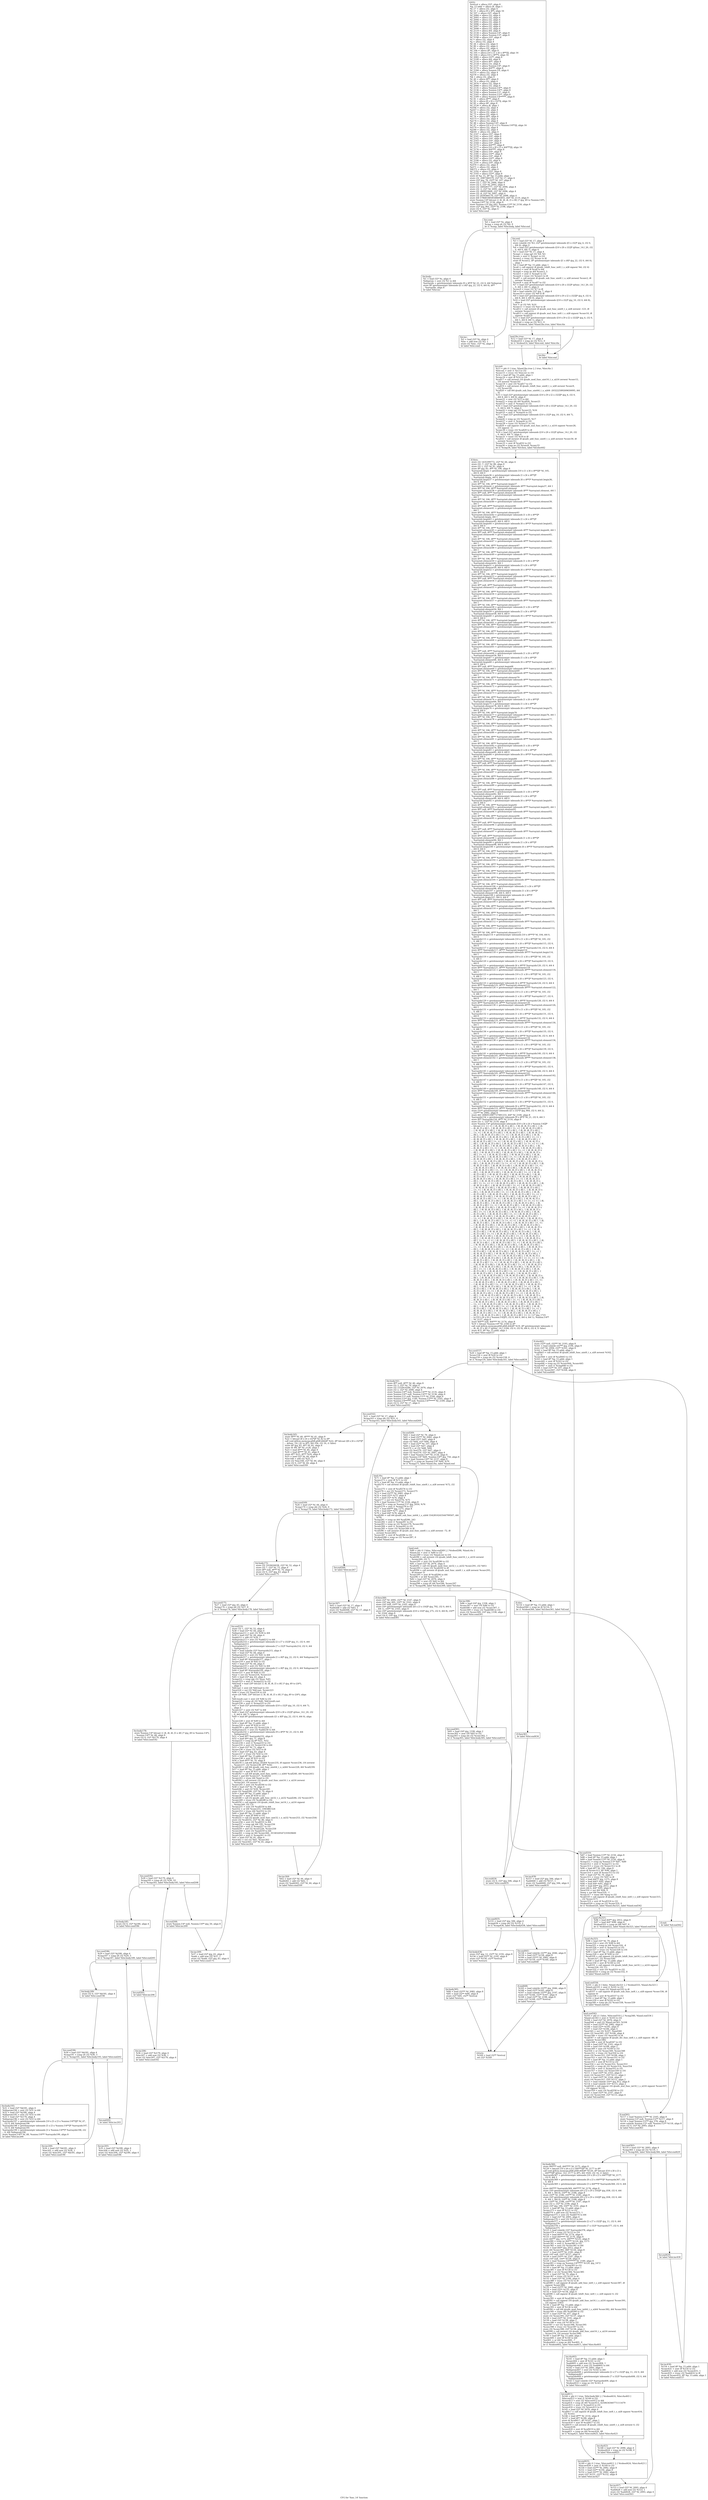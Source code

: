 digraph "CFG for 'func_14' function" {
	label="CFG for 'func_14' function";

	Node0xac66080 [shape=record,label="{entry:\l  %retval = alloca i32*, align 8\l  %p_15.addr = alloca i8, align 1\l  %l_17 = alloca i32, align 4\l  %l_21 = alloca [9 x i8*], align 16\l  %l_107 = alloca i32*, align 8\l  %l_2084 = alloca i32, align 4\l  %l_2093 = alloca i32, align 4\l  %l_2094 = alloca i32, align 4\l  %l_2095 = alloca i32, align 4\l  %l_2096 = alloca i32, align 4\l  %l_2097 = alloca i32, align 4\l  %l_2098 = alloca i32, align 4\l  %l_2119 = alloca i64, align 8\l  %l_2134 = alloca %union.U4*, align 8\l  %l_2150 = alloca %union.U3*, align 8\l  %l_2198 = alloca i32*, align 8\l  %i = alloca i32, align 4\l  %j = alloca i32, align 4\l  %l_44 = alloca i32, align 4\l  %l_80 = alloca i32, align 4\l  %l_81 = alloca i32, align 4\l  %l_106 = alloca i8*, align 8\l  %l_105 = alloca [10 x [1 x [6 x i8**]]], align 16\l  %l_104 = alloca [10 x i8***], align 16\l  %l_2082 = alloca i32**, align 8\l  %l_2100 = alloca i64, align 8\l  %l_2116 = alloca i8**, align 8\l  %l_2118 = alloca i32, align 4\l  %l_2137 = alloca %union.U4*, align 8\l  %l_2174 = alloca i64***, align 8\l  %l_2184 = alloca %union.U0, align 4\l  %i155 = alloca i32, align 4\l  %j156 = alloca i32, align 4\l  %k = alloca i32, align 4\l  %l_40 = alloca i8**, align 8\l  %l_79 = alloca i32, align 4\l  %l_2076 = alloca i32, align 4\l  %l_2090 = alloca i32, align 4\l  %l_2135 = alloca %union.U4**, align 8\l  %l_2136 = alloca %union.U4**, align 8\l  %l_2144 = alloca %union.U1*, align 8\l  %l_2165 = alloca %union.U2**, align 8\l  %l_2189 = alloca %union.U4******, align 8\l  %l_41 = alloca i8***, align 8\l  %l_42 = alloca [8 x [4 x i32*]], align 16\l  %l_82 = alloca i8*, align 8\l  %l_2126 = alloca i8, align 1\l  %i166 = alloca i32, align 4\l  %j167 = alloca i32, align 4\l  %l_52 = alloca i32, align 4\l  %l_73 = alloca i32, align 4\l  %l_74 = alloca i8**, align 8\l  %i173 = alloca i32, align 4\l  %j174 = alloca i32, align 4\l  %l_48 = alloca %union.U4*, align 8\l  %l_47 = alloca [10 x [5 x [3 x %union.U4**]]], align 16\l  %i179 = alloca i32, align 4\l  %j180 = alloca i32, align 4\l  %k181 = alloca i32, align 4\l  %l_2147 = alloca i32*, align 8\l  %l_2161 = alloca i16*, align 8\l  %l_2162 = alloca i16*, align 8\l  %l_2163 = alloca i16*, align 8\l  %l_2164 = alloca i16*, align 8\l  %l_2175 = alloca i64****, align 8\l  %l_2177 = alloca [10 x [8 x [3 x i64***]]], align 16\l  %l_2176 = alloca i64****, align 8\l  %l_2186 = alloca i16*, align 8\l  %l_2185 = alloca i16**, align 8\l  %l_2188 = alloca i16*, align 8\l  %l_2187 = alloca i16**, align 8\l  %l_2190 = alloca i32, align 4\l  %l_2191 = alloca i16*, align 8\l  %i370 = alloca i32, align 4\l  %j371 = alloca i32, align 4\l  %k372 = alloca i32, align 4\l  %l_2192 = alloca i32*, align 8\l  %l_2193 = alloca i32**, align 8\l  store i8 %p_15, i8* %p_15.addr, align 1\l  store i32 -2087360379, i32* %l_17, align 4\l  store i32* @g_78, i32** %l_107, align 8\l  store i32 7, i32* %l_2084, align 4\l  store i32 2, i32* %l_2093, align 4\l  store i32 -649283777, i32* %l_2094, align 4\l  store i32 -5, i32* %l_2095, align 4\l  store i32 -849910664, i32* %l_2096, align 4\l  store i32 -8, i32* %l_2097, align 4\l  store i32 2039366170, i32* %l_2098, align 4\l  store i64 5786818858548695855, i64* %l_2119, align 8\l  store %union.U4* bitcast (\{ i8, i8, i8, [5 x i8] \}* @g_49 to %union.U4*),\l... %union.U4** %l_2134, align 8\l  store %union.U3* @g_642, %union.U3** %l_2150, align 8\l  store i32* @g_902, i32** %l_2198, align 8\l  store i32 0, i32* %i, align 4\l  br label %for.cond\l}"];
	Node0xac66080 -> Node0xac660b0;
	Node0xac660b0 [shape=record,label="{for.cond:                                         \l  %0 = load i32* %i, align 4\l  %cmp = icmp slt i32 %0, 9\l  br i1 %cmp, label %for.body, label %for.end\l|{<s0>T|<s1>F}}"];
	Node0xac660b0:s0 -> Node0xac660e0;
	Node0xac660b0:s1 -> Node0xac66140;
	Node0xac660e0 [shape=record,label="{for.body:                                         \l  %1 = load i32* %i, align 4\l  %idxprom = sext i32 %1 to i64\l  %arrayidx = getelementptr inbounds [9 x i8*]* %l_21, i32 0, i64 %idxprom\l  store i8* getelementptr inbounds ([1 x i8]* @g_22, i32 0, i64 0), i8**\l... %arrayidx, align 8\l  br label %for.inc\l}"];
	Node0xac660e0 -> Node0xac66110;
	Node0xac66110 [shape=record,label="{for.inc:                                          \l  %2 = load i32* %i, align 4\l  %inc = add nsw i32 %2, 1\l  store i32 %inc, i32* %i, align 4\l  br label %for.cond\l}"];
	Node0xac66110 -> Node0xac660b0;
	Node0xac66140 [shape=record,label="{for.end:                                          \l  %3 = load i32* %l_17, align 4\l  store volatile i32 %3, i32* getelementptr inbounds ([5 x i32]* @g_4, i32 0,\l... i64 4), align 4\l  %4 = load i32* getelementptr inbounds ([10 x [8 x i32]]* @func_14.l_20, i32\l... 0, i64 6, i64 7), align 4\l  %5 = load i32* %l_17, align 4\l  %cmp1 = icmp ugt i32 %4, %5\l  %conv = zext i1 %cmp1 to i32\l  %conv2 = trunc i32 %conv to i8\l  store i8 %conv2, i8* getelementptr inbounds ([1 x i8]* @g_22, i32 0, i64 0),\l... align 1\l  %6 = load i8* %p_15.addr, align 1\l  %call = call signext i8 @safe_rshift_func_int8_t_s_s(i8 signext %6, i32 4)\l  %conv3 = sext i8 %call to i64\l  %cmp4 = icmp ne i64 %conv3, 5\l  %conv5 = zext i1 %cmp4 to i32\l  %conv6 = trunc i32 %conv5 to i8\l  %call7 = call zeroext i8 @safe_sub_func_uint8_t_u_u(i8 zeroext %conv2, i8\l... zeroext %conv6)\l  %conv8 = zext i8 %call7 to i32\l  %7 = load i32* getelementptr inbounds ([10 x [8 x i32]]* @func_14.l_20, i32\l... 0, i64 2, i64 1), align 4\l  %conv9 = trunc i32 %7 to i8\l  %8 = load volatile i32* @g_7, align 4\l  %conv10 = trunc i32 %8 to i8\l  %9 = load i32* getelementptr inbounds ([10 x [9 x [2 x i32]]]* @g_6, i32 0,\l... i64 8, i64 3, i64 0), align 4\l  %10 = load i32* getelementptr inbounds ([10 x i32]* @g_10, i32 0, i64 8),\l... align 4\l  %or = or i32 %9, %10\l  %conv11 = trunc i32 %or to i8\l  %call12 = call zeroext i8 @safe_mul_func_uint8_t_u_u(i8 zeroext -123, i8\l... zeroext %conv11)\l  %call13 = call signext i8 @safe_mul_func_int8_t_s_s(i8 signext %conv10, i8\l... signext %call12)\l  %11 = load i32* getelementptr inbounds ([10 x [9 x [2 x i32]]]* @g_6, i32 0,\l... i64 5, i64 8, i64 1), align 4\l  %tobool = icmp ne i32 %11, 0\l  br i1 %tobool, label %land.lhs.true, label %lor.rhs\l|{<s0>T|<s1>F}}"];
	Node0xac66140:s0 -> Node0xac66170;
	Node0xac66140:s1 -> Node0xac661a0;
	Node0xac66170 [shape=record,label="{land.lhs.true:                                    \l  %12 = load i32* %l_17, align 4\l  %tobool14 = icmp ne i32 %12, 0\l  br i1 %tobool14, label %lor.end, label %lor.rhs\l|{<s0>T|<s1>F}}"];
	Node0xac66170:s0 -> Node0xac661d0;
	Node0xac66170:s1 -> Node0xac661a0;
	Node0xac661a0 [shape=record,label="{lor.rhs:                                          \l  br label %lor.end\l}"];
	Node0xac661a0 -> Node0xac661d0;
	Node0xac661d0 [shape=record,label="{lor.end:                                          \l  %13 = phi i1 [ true, %land.lhs.true ], [ true, %lor.rhs ]\l  %lor.ext = zext i1 %13 to i32\l  %conv15 = trunc i32 %lor.ext to i16\l  %14 = load i8* %p_15.addr, align 1\l  %conv16 = zext i8 %14 to i16\l  %call17 = call zeroext i16 @safe_mod_func_uint16_t_u_u(i16 zeroext %conv15,\l... i16 zeroext %conv16)\l  %conv18 = zext i16 %call17 to i32\l  %call19 = call zeroext i8 @safe_rshift_func_uint8_t_u_u(i8 zeroext %conv9,\l... i32 %conv18)\l  %call20 = call i64 @safe_sub_func_uint64_t_u_u(i64 -203222589269650095, i64\l... 0)\l  %15 = load i32* getelementptr inbounds ([10 x [9 x [2 x i32]]]* @g_6, i32 0,\l... i64 8, i64 3, i64 0), align 4\l  %conv21 = sext i32 %15 to i64\l  %cmp22 = icmp ule i64 %call20, %conv21\l  %conv23 = zext i1 %cmp22 to i32\l  %16 = load i32* getelementptr inbounds ([10 x [8 x i32]]* @func_14.l_20, i32\l... 0, i64 6, i64 7), align 4\l  %cmp24 = icmp ugt i32 %conv23, %16\l  %conv25 = zext i1 %cmp24 to i32\l  %17 = load i32* getelementptr inbounds ([10 x i32]* @g_10, i32 0, i64 7),\l... align 4\l  %cmp26 = icmp ne i32 %conv25, %17\l  %conv27 = zext i1 %cmp26 to i32\l  %conv28 = trunc i32 %conv27 to i16\l  %call29 = call signext i16 @safe_mul_func_int16_t_s_s(i16 signext %conv28,\l... i16 signext -1)\l  %conv30 = trunc i16 %call29 to i8\l  %18 = load i32* getelementptr inbounds ([10 x [8 x i32]]* @func_14.l_20, i32\l... 0, i64 6, i64 7), align 4\l  %conv31 = trunc i32 %18 to i8\l  %call32 = call zeroext i8 @safe_add_func_uint8_t_u_u(i8 zeroext %conv30, i8\l... zeroext %conv31)\l  %conv33 = zext i8 %call32 to i32\l  %cmp34 = icmp ne i32 %conv8, %conv33\l  br i1 %cmp34, label %if.then, label %if.else442\l|{<s0>T|<s1>F}}"];
	Node0xac661d0:s0 -> Node0xac66200;
	Node0xac661d0:s1 -> Node0xac66c80;
	Node0xac66200 [shape=record,label="{if.then:                                          \l  store i32 1435399772, i32* %l_44, align 4\l  store i32 -7, i32* %l_80, align 4\l  store i32 1, i32* %l_81, align 4\l  store i8* @g_83, i8** %l_106, align 8\l  %arrayinit.begin = getelementptr inbounds [10 x [1 x [6 x i8**]]]* %l_105,\l... i64 0, i64 0\l  %arrayinit.begin36 = getelementptr inbounds [1 x [6 x i8**]]*\l... %arrayinit.begin, i64 0, i64 0\l  %arrayinit.begin37 = getelementptr inbounds [6 x i8**]* %arrayinit.begin36,\l... i64 0, i64 0\l  store i8** %l_106, i8*** %arrayinit.begin37\l  %arrayinit.element = getelementptr inbounds i8*** %arrayinit.begin37, i64 1\l  store i8** %l_106, i8*** %arrayinit.element\l  %arrayinit.element38 = getelementptr inbounds i8*** %arrayinit.element, i64 1\l  store i8** null, i8*** %arrayinit.element38\l  %arrayinit.element39 = getelementptr inbounds i8*** %arrayinit.element38,\l... i64 1\l  store i8** %l_106, i8*** %arrayinit.element39\l  %arrayinit.element40 = getelementptr inbounds i8*** %arrayinit.element39,\l... i64 1\l  store i8** null, i8*** %arrayinit.element40\l  %arrayinit.element41 = getelementptr inbounds i8*** %arrayinit.element40,\l... i64 1\l  store i8** %l_106, i8*** %arrayinit.element41\l  %arrayinit.element42 = getelementptr inbounds [1 x [6 x i8**]]*\l... %arrayinit.begin, i64 1\l  %arrayinit.begin43 = getelementptr inbounds [1 x [6 x i8**]]*\l... %arrayinit.element42, i64 0, i64 0\l  %arrayinit.begin44 = getelementptr inbounds [6 x i8**]* %arrayinit.begin43,\l... i64 0, i64 0\l  store i8** %l_106, i8*** %arrayinit.begin44\l  %arrayinit.element45 = getelementptr inbounds i8*** %arrayinit.begin44, i64 1\l  store i8** null, i8*** %arrayinit.element45\l  %arrayinit.element46 = getelementptr inbounds i8*** %arrayinit.element45,\l... i64 1\l  store i8** %l_106, i8*** %arrayinit.element46\l  %arrayinit.element47 = getelementptr inbounds i8*** %arrayinit.element46,\l... i64 1\l  store i8** %l_106, i8*** %arrayinit.element47\l  %arrayinit.element48 = getelementptr inbounds i8*** %arrayinit.element47,\l... i64 1\l  store i8** %l_106, i8*** %arrayinit.element48\l  %arrayinit.element49 = getelementptr inbounds i8*** %arrayinit.element48,\l... i64 1\l  store i8** %l_106, i8*** %arrayinit.element49\l  %arrayinit.element50 = getelementptr inbounds [1 x [6 x i8**]]*\l... %arrayinit.element42, i64 1\l  %arrayinit.begin51 = getelementptr inbounds [1 x [6 x i8**]]*\l... %arrayinit.element50, i64 0, i64 0\l  %arrayinit.begin52 = getelementptr inbounds [6 x i8**]* %arrayinit.begin51,\l... i64 0, i64 0\l  store i8** %l_106, i8*** %arrayinit.begin52\l  %arrayinit.element53 = getelementptr inbounds i8*** %arrayinit.begin52, i64 1\l  store i8** null, i8*** %arrayinit.element53\l  %arrayinit.element54 = getelementptr inbounds i8*** %arrayinit.element53,\l... i64 1\l  store i8** null, i8*** %arrayinit.element54\l  %arrayinit.element55 = getelementptr inbounds i8*** %arrayinit.element54,\l... i64 1\l  store i8** %l_106, i8*** %arrayinit.element55\l  %arrayinit.element56 = getelementptr inbounds i8*** %arrayinit.element55,\l... i64 1\l  store i8** %l_106, i8*** %arrayinit.element56\l  %arrayinit.element57 = getelementptr inbounds i8*** %arrayinit.element56,\l... i64 1\l  store i8** %l_106, i8*** %arrayinit.element57\l  %arrayinit.element58 = getelementptr inbounds [1 x [6 x i8**]]*\l... %arrayinit.element50, i64 1\l  %arrayinit.begin59 = getelementptr inbounds [1 x [6 x i8**]]*\l... %arrayinit.element58, i64 0, i64 0\l  %arrayinit.begin60 = getelementptr inbounds [6 x i8**]* %arrayinit.begin59,\l... i64 0, i64 0\l  store i8** %l_106, i8*** %arrayinit.begin60\l  %arrayinit.element61 = getelementptr inbounds i8*** %arrayinit.begin60, i64 1\l  store i8** %l_106, i8*** %arrayinit.element61\l  %arrayinit.element62 = getelementptr inbounds i8*** %arrayinit.element61,\l... i64 1\l  store i8** %l_106, i8*** %arrayinit.element62\l  %arrayinit.element63 = getelementptr inbounds i8*** %arrayinit.element62,\l... i64 1\l  store i8** %l_106, i8*** %arrayinit.element63\l  %arrayinit.element64 = getelementptr inbounds i8*** %arrayinit.element63,\l... i64 1\l  store i8** %l_106, i8*** %arrayinit.element64\l  %arrayinit.element65 = getelementptr inbounds i8*** %arrayinit.element64,\l... i64 1\l  store i8** null, i8*** %arrayinit.element65\l  %arrayinit.element66 = getelementptr inbounds [1 x [6 x i8**]]*\l... %arrayinit.element58, i64 1\l  %arrayinit.begin67 = getelementptr inbounds [1 x [6 x i8**]]*\l... %arrayinit.element66, i64 0, i64 0\l  %arrayinit.begin68 = getelementptr inbounds [6 x i8**]* %arrayinit.begin67,\l... i64 0, i64 0\l  store i8** null, i8*** %arrayinit.begin68\l  %arrayinit.element69 = getelementptr inbounds i8*** %arrayinit.begin68, i64 1\l  store i8** %l_106, i8*** %arrayinit.element69\l  %arrayinit.element70 = getelementptr inbounds i8*** %arrayinit.element69,\l... i64 1\l  store i8** %l_106, i8*** %arrayinit.element70\l  %arrayinit.element71 = getelementptr inbounds i8*** %arrayinit.element70,\l... i64 1\l  store i8** %l_106, i8*** %arrayinit.element71\l  %arrayinit.element72 = getelementptr inbounds i8*** %arrayinit.element71,\l... i64 1\l  store i8** %l_106, i8*** %arrayinit.element72\l  %arrayinit.element73 = getelementptr inbounds i8*** %arrayinit.element72,\l... i64 1\l  store i8** %l_106, i8*** %arrayinit.element73\l  %arrayinit.element74 = getelementptr inbounds [1 x [6 x i8**]]*\l... %arrayinit.element66, i64 1\l  %arrayinit.begin75 = getelementptr inbounds [1 x [6 x i8**]]*\l... %arrayinit.element74, i64 0, i64 0\l  %arrayinit.begin76 = getelementptr inbounds [6 x i8**]* %arrayinit.begin75,\l... i64 0, i64 0\l  store i8** %l_106, i8*** %arrayinit.begin76\l  %arrayinit.element77 = getelementptr inbounds i8*** %arrayinit.begin76, i64 1\l  store i8** %l_106, i8*** %arrayinit.element77\l  %arrayinit.element78 = getelementptr inbounds i8*** %arrayinit.element77,\l... i64 1\l  store i8** %l_106, i8*** %arrayinit.element78\l  %arrayinit.element79 = getelementptr inbounds i8*** %arrayinit.element78,\l... i64 1\l  store i8** %l_106, i8*** %arrayinit.element79\l  %arrayinit.element80 = getelementptr inbounds i8*** %arrayinit.element79,\l... i64 1\l  store i8** %l_106, i8*** %arrayinit.element80\l  %arrayinit.element81 = getelementptr inbounds i8*** %arrayinit.element80,\l... i64 1\l  store i8** %l_106, i8*** %arrayinit.element81\l  %arrayinit.element82 = getelementptr inbounds [1 x [6 x i8**]]*\l... %arrayinit.element74, i64 1\l  %arrayinit.begin83 = getelementptr inbounds [1 x [6 x i8**]]*\l... %arrayinit.element82, i64 0, i64 0\l  %arrayinit.begin84 = getelementptr inbounds [6 x i8**]* %arrayinit.begin83,\l... i64 0, i64 0\l  store i8** %l_106, i8*** %arrayinit.begin84\l  %arrayinit.element85 = getelementptr inbounds i8*** %arrayinit.begin84, i64 1\l  store i8** null, i8*** %arrayinit.element85\l  %arrayinit.element86 = getelementptr inbounds i8*** %arrayinit.element85,\l... i64 1\l  store i8** %l_106, i8*** %arrayinit.element86\l  %arrayinit.element87 = getelementptr inbounds i8*** %arrayinit.element86,\l... i64 1\l  store i8** %l_106, i8*** %arrayinit.element87\l  %arrayinit.element88 = getelementptr inbounds i8*** %arrayinit.element87,\l... i64 1\l  store i8** %l_106, i8*** %arrayinit.element88\l  %arrayinit.element89 = getelementptr inbounds i8*** %arrayinit.element88,\l... i64 1\l  store i8** null, i8*** %arrayinit.element89\l  %arrayinit.element90 = getelementptr inbounds [1 x [6 x i8**]]*\l... %arrayinit.element82, i64 1\l  %arrayinit.begin91 = getelementptr inbounds [1 x [6 x i8**]]*\l... %arrayinit.element90, i64 0, i64 0\l  %arrayinit.begin92 = getelementptr inbounds [6 x i8**]* %arrayinit.begin91,\l... i64 0, i64 0\l  store i8** %l_106, i8*** %arrayinit.begin92\l  %arrayinit.element93 = getelementptr inbounds i8*** %arrayinit.begin92, i64 1\l  store i8** null, i8*** %arrayinit.element93\l  %arrayinit.element94 = getelementptr inbounds i8*** %arrayinit.element93,\l... i64 1\l  store i8** %l_106, i8*** %arrayinit.element94\l  %arrayinit.element95 = getelementptr inbounds i8*** %arrayinit.element94,\l... i64 1\l  store i8** null, i8*** %arrayinit.element95\l  %arrayinit.element96 = getelementptr inbounds i8*** %arrayinit.element95,\l... i64 1\l  store i8** null, i8*** %arrayinit.element96\l  %arrayinit.element97 = getelementptr inbounds i8*** %arrayinit.element96,\l... i64 1\l  store i8** null, i8*** %arrayinit.element97\l  %arrayinit.element98 = getelementptr inbounds [1 x [6 x i8**]]*\l... %arrayinit.element90, i64 1\l  %arrayinit.begin99 = getelementptr inbounds [1 x [6 x i8**]]*\l... %arrayinit.element98, i64 0, i64 0\l  %arrayinit.begin100 = getelementptr inbounds [6 x i8**]* %arrayinit.begin99,\l... i64 0, i64 0\l  store i8** %l_106, i8*** %arrayinit.begin100\l  %arrayinit.element101 = getelementptr inbounds i8*** %arrayinit.begin100,\l... i64 1\l  store i8** %l_106, i8*** %arrayinit.element101\l  %arrayinit.element102 = getelementptr inbounds i8*** %arrayinit.element101,\l... i64 1\l  store i8** %l_106, i8*** %arrayinit.element102\l  %arrayinit.element103 = getelementptr inbounds i8*** %arrayinit.element102,\l... i64 1\l  store i8** %l_106, i8*** %arrayinit.element103\l  %arrayinit.element104 = getelementptr inbounds i8*** %arrayinit.element103,\l... i64 1\l  store i8** %l_106, i8*** %arrayinit.element104\l  %arrayinit.element105 = getelementptr inbounds i8*** %arrayinit.element104,\l... i64 1\l  store i8** %l_106, i8*** %arrayinit.element105\l  %arrayinit.element106 = getelementptr inbounds [1 x [6 x i8**]]*\l... %arrayinit.element98, i64 1\l  %arrayinit.begin107 = getelementptr inbounds [1 x [6 x i8**]]*\l... %arrayinit.element106, i64 0, i64 0\l  %arrayinit.begin108 = getelementptr inbounds [6 x i8**]*\l... %arrayinit.begin107, i64 0, i64 0\l  store i8** null, i8*** %arrayinit.begin108\l  %arrayinit.element109 = getelementptr inbounds i8*** %arrayinit.begin108,\l... i64 1\l  store i8** %l_106, i8*** %arrayinit.element109\l  %arrayinit.element110 = getelementptr inbounds i8*** %arrayinit.element109,\l... i64 1\l  store i8** %l_106, i8*** %arrayinit.element110\l  %arrayinit.element111 = getelementptr inbounds i8*** %arrayinit.element110,\l... i64 1\l  store i8** %l_106, i8*** %arrayinit.element111\l  %arrayinit.element112 = getelementptr inbounds i8*** %arrayinit.element111,\l... i64 1\l  store i8** %l_106, i8*** %arrayinit.element112\l  %arrayinit.element113 = getelementptr inbounds i8*** %arrayinit.element112,\l... i64 1\l  store i8** %l_106, i8*** %arrayinit.element113\l  %arrayinit.begin114 = getelementptr inbounds [10 x i8***]* %l_104, i64 0,\l... i64 0\l  %arrayidx115 = getelementptr inbounds [10 x [1 x [6 x i8**]]]* %l_105, i32\l... 0, i64 3\l  %arrayidx116 = getelementptr inbounds [1 x [6 x i8**]]* %arrayidx115, i32 0,\l... i64 0\l  %arrayidx117 = getelementptr inbounds [6 x i8**]* %arrayidx116, i32 0, i64 4\l  store i8*** %arrayidx117, i8**** %arrayinit.begin114\l  %arrayinit.element118 = getelementptr inbounds i8**** %arrayinit.begin114,\l... i64 1\l  %arrayidx119 = getelementptr inbounds [10 x [1 x [6 x i8**]]]* %l_105, i32\l... 0, i64 3\l  %arrayidx120 = getelementptr inbounds [1 x [6 x i8**]]* %arrayidx119, i32 0,\l... i64 0\l  %arrayidx121 = getelementptr inbounds [6 x i8**]* %arrayidx120, i32 0, i64 4\l  store i8*** %arrayidx121, i8**** %arrayinit.element118\l  %arrayinit.element122 = getelementptr inbounds i8**** %arrayinit.element118,\l... i64 1\l  %arrayidx123 = getelementptr inbounds [10 x [1 x [6 x i8**]]]* %l_105, i32\l... 0, i64 3\l  %arrayidx124 = getelementptr inbounds [1 x [6 x i8**]]* %arrayidx123, i32 0,\l... i64 0\l  %arrayidx125 = getelementptr inbounds [6 x i8**]* %arrayidx124, i32 0, i64 4\l  store i8*** %arrayidx125, i8**** %arrayinit.element122\l  %arrayinit.element126 = getelementptr inbounds i8**** %arrayinit.element122,\l... i64 1\l  %arrayidx127 = getelementptr inbounds [10 x [1 x [6 x i8**]]]* %l_105, i32\l... 0, i64 3\l  %arrayidx128 = getelementptr inbounds [1 x [6 x i8**]]* %arrayidx127, i32 0,\l... i64 0\l  %arrayidx129 = getelementptr inbounds [6 x i8**]* %arrayidx128, i32 0, i64 4\l  store i8*** %arrayidx129, i8**** %arrayinit.element126\l  %arrayinit.element130 = getelementptr inbounds i8**** %arrayinit.element126,\l... i64 1\l  %arrayidx131 = getelementptr inbounds [10 x [1 x [6 x i8**]]]* %l_105, i32\l... 0, i64 3\l  %arrayidx132 = getelementptr inbounds [1 x [6 x i8**]]* %arrayidx131, i32 0,\l... i64 0\l  %arrayidx133 = getelementptr inbounds [6 x i8**]* %arrayidx132, i32 0, i64 4\l  store i8*** %arrayidx133, i8**** %arrayinit.element130\l  %arrayinit.element134 = getelementptr inbounds i8**** %arrayinit.element130,\l... i64 1\l  %arrayidx135 = getelementptr inbounds [10 x [1 x [6 x i8**]]]* %l_105, i32\l... 0, i64 3\l  %arrayidx136 = getelementptr inbounds [1 x [6 x i8**]]* %arrayidx135, i32 0,\l... i64 0\l  %arrayidx137 = getelementptr inbounds [6 x i8**]* %arrayidx136, i32 0, i64 4\l  store i8*** %arrayidx137, i8**** %arrayinit.element134\l  %arrayinit.element138 = getelementptr inbounds i8**** %arrayinit.element134,\l... i64 1\l  %arrayidx139 = getelementptr inbounds [10 x [1 x [6 x i8**]]]* %l_105, i32\l... 0, i64 3\l  %arrayidx140 = getelementptr inbounds [1 x [6 x i8**]]* %arrayidx139, i32 0,\l... i64 0\l  %arrayidx141 = getelementptr inbounds [6 x i8**]* %arrayidx140, i32 0, i64 4\l  store i8*** %arrayidx141, i8**** %arrayinit.element138\l  %arrayinit.element142 = getelementptr inbounds i8**** %arrayinit.element138,\l... i64 1\l  %arrayidx143 = getelementptr inbounds [10 x [1 x [6 x i8**]]]* %l_105, i32\l... 0, i64 3\l  %arrayidx144 = getelementptr inbounds [1 x [6 x i8**]]* %arrayidx143, i32 0,\l... i64 0\l  %arrayidx145 = getelementptr inbounds [6 x i8**]* %arrayidx144, i32 0, i64 4\l  store i8*** %arrayidx145, i8**** %arrayinit.element142\l  %arrayinit.element146 = getelementptr inbounds i8**** %arrayinit.element142,\l... i64 1\l  %arrayidx147 = getelementptr inbounds [10 x [1 x [6 x i8**]]]* %l_105, i32\l... 0, i64 3\l  %arrayidx148 = getelementptr inbounds [1 x [6 x i8**]]* %arrayidx147, i32 0,\l... i64 0\l  %arrayidx149 = getelementptr inbounds [6 x i8**]* %arrayidx148, i32 0, i64 4\l  store i8*** %arrayidx149, i8**** %arrayinit.element146\l  %arrayinit.element150 = getelementptr inbounds i8**** %arrayinit.element146,\l... i64 1\l  %arrayidx151 = getelementptr inbounds [10 x [1 x [6 x i8**]]]* %l_105, i32\l... 0, i64 3\l  %arrayidx152 = getelementptr inbounds [1 x [6 x i8**]]* %arrayidx151, i32 0,\l... i64 0\l  %arrayidx153 = getelementptr inbounds [6 x i8**]* %arrayidx152, i32 0, i64 4\l  store i8*** %arrayidx153, i8**** %arrayinit.element150\l  store i32** getelementptr inbounds ([5 x i32*]* @g_964, i32 0, i64 2),\l... i32*** %l_2082, align 8\l  store i64 1496912987727481233, i64* %l_2100, align 8\l  %arrayidx154 = getelementptr inbounds [9 x i8*]* %l_21, i32 0, i64 3\l  store i8** %arrayidx154, i8*** %l_2116, align 8\l  store i32 -1, i32* %l_2118, align 4\l  store %union.U4* getelementptr inbounds ([10 x [6 x [4 x %union.U4]]]*\l... bitcast (\<\{ \<\{ \<\{ \{ i8, i8, i8, [5 x i8] \}, \{ i8, i8, i8, [5 x i8] \}, \{ i8,\l... i8, i8, [5 x i8] \}, \{ i8, i8, i8, [5 x i8] \} \}\>, \<\{ \{ i8, i8, i8, [5 x i8] \},\l... \{ i8, i8, i8, [5 x i8] \}, \{ i8, i8, i8, [5 x i8] \}, \{ i8, i8, i8, [5 x i8] \}\l... \}\>, \<\{ \{ i8, i8, i8, [5 x i8] \}, \{ i8, i8, i8, [5 x i8] \}, \{ i8, i8, i8, [5 x\l... i8] \}, \{ i8, i8, i8, [5 x i8] \} \}\>, \<\{ \{ i8, i8, i8, [5 x i8] \}, \{ i8, i8,\l... i8, [5 x i8] \}, \{ i8, i8, i8, [5 x i8] \}, \{ i8, i8, i8, [5 x i8] \} \}\>, \<\{ \{\l... i8, i8, i8, [5 x i8] \}, \{ i8, i8, i8, [5 x i8] \}, \{ i8, i8, i8, [5 x i8] \}, \{\l... i8, i8, i8, [5 x i8] \} \}\>, \<\{ \{ i8, i8, i8, [5 x i8] \}, \{ i8, i8, i8, [5 x\l... i8] \}, \{ i8, i8, i8, [5 x i8] \}, \{ i8, i8, i8, [5 x i8] \} \}\> \}\>, \<\{ \<\{ \{ i8,\l... i8, i8, [5 x i8] \}, \{ i8, i8, i8, [5 x i8] \}, \{ i8, i8, i8, [5 x i8] \}, \{ i8,\l... i8, i8, [5 x i8] \} \}\>, \<\{ \{ i8, i8, i8, [5 x i8] \}, \{ i8, i8, i8, [5 x i8] \},\l... \{ i8, i8, i8, [5 x i8] \}, \{ i8, i8, i8, [5 x i8] \} \}\>, \<\{ \{ i8, i8, i8, [5 x\l... i8] \}, \{ i8, i8, i8, [5 x i8] \}, \{ i8, i8, i8, [5 x i8] \}, \{ i8, i8, i8, [5 x\l... i8] \} \}\>, \<\{ \{ i8, i8, i8, [5 x i8] \}, \{ i8, i8, i8, [5 x i8] \}, \{ i8, i8,\l... i8, [5 x i8] \}, \{ i8, i8, i8, [5 x i8] \} \}\>, \<\{ \{ i8, i8, i8, [5 x i8] \}, \{\l... i8, i8, i8, [5 x i8] \}, \{ i8, i8, i8, [5 x i8] \}, \{ i8, i8, i8, [5 x i8] \}\l... \}\>, \<\{ \{ i8, i8, i8, [5 x i8] \}, \{ i8, i8, i8, [5 x i8] \}, \{ i8, i8, i8, [5 x\l... i8] \}, \{ i8, i8, i8, [5 x i8] \} \}\> \}\>, \<\{ \<\{ \{ i8, i8, i8, [5 x i8] \}, \{ i8,\l... i8, i8, [5 x i8] \}, \{ i8, i8, i8, [5 x i8] \}, \{ i8, i8, i8, [5 x i8] \} \}\>, \<\{\l... \{ i8, i8, i8, [5 x i8] \}, \{ i8, i8, i8, [5 x i8] \}, \{ i8, i8, i8, [5 x i8] \},\l... \{ i8, i8, i8, [5 x i8] \} \}\>, \<\{ \{ i8, i8, i8, [5 x i8] \}, \{ i8, i8, i8, [5 x\l... i8] \}, \{ i8, i8, i8, [5 x i8] \}, \{ i8, i8, i8, [5 x i8] \} \}\>, \<\{ \{ i8, i8,\l... i8, [5 x i8] \}, \{ i8, i8, i8, [5 x i8] \}, \{ i8, i8, i8, [5 x i8] \}, \{ i8, i8,\l... i8, [5 x i8] \} \}\>, \<\{ \{ i8, i8, i8, [5 x i8] \}, \{ i8, i8, i8, [5 x i8] \}, \{\l... i8, i8, i8, [5 x i8] \}, \{ i8, i8, i8, [5 x i8] \} \}\>, \<\{ \{ i8, i8, i8, [5 x\l... i8] \}, \{ i8, i8, i8, [5 x i8] \}, \{ i8, i8, i8, [5 x i8] \}, \{ i8, i8, i8, [5 x\l... i8] \} \}\> \}\>, \<\{ \<\{ \{ i8, i8, i8, [5 x i8] \}, \{ i8, i8, i8, [5 x i8] \}, \{ i8,\l... i8, i8, [5 x i8] \}, \{ i8, i8, i8, [5 x i8] \} \}\>, \<\{ \{ i8, i8, i8, [5 x i8] \},\l... \{ i8, i8, i8, [5 x i8] \}, \{ i8, i8, i8, [5 x i8] \}, \{ i8, i8, i8, [5 x i8] \}\l... \}\>, \<\{ \{ i8, i8, i8, [5 x i8] \}, \{ i8, i8, i8, [5 x i8] \}, \{ i8, i8, i8, [5 x\l... i8] \}, \{ i8, i8, i8, [5 x i8] \} \}\>, \<\{ \{ i8, i8, i8, [5 x i8] \}, \{ i8, i8,\l... i8, [5 x i8] \}, \{ i8, i8, i8, [5 x i8] \}, \{ i8, i8, i8, [5 x i8] \} \}\>, \<\{ \{\l... i8, i8, i8, [5 x i8] \}, \{ i8, i8, i8, [5 x i8] \}, \{ i8, i8, i8, [5 x i8] \}, \{\l... i8, i8, i8, [5 x i8] \} \}\>, \<\{ \{ i8, i8, i8, [5 x i8] \}, \{ i8, i8, i8, [5 x\l... i8] \}, \{ i8, i8, i8, [5 x i8] \}, \{ i8, i8, i8, [5 x i8] \} \}\> \}\>, \<\{ \<\{ \{ i8,\l... i8, i8, [5 x i8] \}, \{ i8, i8, i8, [5 x i8] \}, \{ i8, i8, i8, [5 x i8] \}, \{ i8,\l... i8, i8, [5 x i8] \} \}\>, \<\{ \{ i8, i8, i8, [5 x i8] \}, \{ i8, i8, i8, [5 x i8] \},\l... \{ i8, i8, i8, [5 x i8] \}, \{ i8, i8, i8, [5 x i8] \} \}\>, \<\{ \{ i8, i8, i8, [5 x\l... i8] \}, \{ i8, i8, i8, [5 x i8] \}, \{ i8, i8, i8, [5 x i8] \}, \{ i8, i8, i8, [5 x\l... i8] \} \}\>, \<\{ \{ i8, i8, i8, [5 x i8] \}, \{ i8, i8, i8, [5 x i8] \}, \{ i8, i8,\l... i8, [5 x i8] \}, \{ i8, i8, i8, [5 x i8] \} \}\>, \<\{ \{ i8, i8, i8, [5 x i8] \}, \{\l... i8, i8, i8, [5 x i8] \}, \{ i8, i8, i8, [5 x i8] \}, \{ i8, i8, i8, [5 x i8] \}\l... \}\>, \<\{ \{ i8, i8, i8, [5 x i8] \}, \{ i8, i8, i8, [5 x i8] \}, \{ i8, i8, i8, [5 x\l... i8] \}, \{ i8, i8, i8, [5 x i8] \} \}\> \}\>, \<\{ \<\{ \{ i8, i8, i8, [5 x i8] \}, \{ i8,\l... i8, i8, [5 x i8] \}, \{ i8, i8, i8, [5 x i8] \}, \{ i8, i8, i8, [5 x i8] \} \}\>, \<\{\l... \{ i8, i8, i8, [5 x i8] \}, \{ i8, i8, i8, [5 x i8] \}, \{ i8, i8, i8, [5 x i8] \},\l... \{ i8, i8, i8, [5 x i8] \} \}\>, \<\{ \{ i8, i8, i8, [5 x i8] \}, \{ i8, i8, i8, [5 x\l... i8] \}, \{ i8, i8, i8, [5 x i8] \}, \{ i8, i8, i8, [5 x i8] \} \}\>, \<\{ \{ i8, i8,\l... i8, [5 x i8] \}, \{ i8, i8, i8, [5 x i8] \}, \{ i8, i8, i8, [5 x i8] \}, \{ i8, i8,\l... i8, [5 x i8] \} \}\>, \<\{ \{ i8, i8, i8, [5 x i8] \}, \{ i8, i8, i8, [5 x i8] \}, \{\l... i8, i8, i8, [5 x i8] \}, \{ i8, i8, i8, [5 x i8] \} \}\>, \<\{ \{ i8, i8, i8, [5 x\l... i8] \}, \{ i8, i8, i8, [5 x i8] \}, \{ i8, i8, i8, [5 x i8] \}, \{ i8, i8, i8, [5 x\l... i8] \} \}\> \}\>, \<\{ \<\{ \{ i8, i8, i8, [5 x i8] \}, \{ i8, i8, i8, [5 x i8] \}, \{ i8,\l... i8, i8, [5 x i8] \}, \{ i8, i8, i8, [5 x i8] \} \}\>, \<\{ \{ i8, i8, i8, [5 x i8] \},\l... \{ i8, i8, i8, [5 x i8] \}, \{ i8, i8, i8, [5 x i8] \}, \{ i8, i8, i8, [5 x i8] \}\l... \}\>, \<\{ \{ i8, i8, i8, [5 x i8] \}, \{ i8, i8, i8, [5 x i8] \}, \{ i8, i8, i8, [5 x\l... i8] \}, \{ i8, i8, i8, [5 x i8] \} \}\>, \<\{ \{ i8, i8, i8, [5 x i8] \}, \{ i8, i8,\l... i8, [5 x i8] \}, \{ i8, i8, i8, [5 x i8] \}, \{ i8, i8, i8, [5 x i8] \} \}\>, \<\{ \{\l... i8, i8, i8, [5 x i8] \}, \{ i8, i8, i8, [5 x i8] \}, \{ i8, i8, i8, [5 x i8] \}, \{\l... i8, i8, i8, [5 x i8] \} \}\>, \<\{ \{ i8, i8, i8, [5 x i8] \}, \{ i8, i8, i8, [5 x\l... i8] \}, \{ i8, i8, i8, [5 x i8] \}, \{ i8, i8, i8, [5 x i8] \} \}\> \}\>, \<\{ \<\{ \{ i8,\l... i8, i8, [5 x i8] \}, \{ i8, i8, i8, [5 x i8] \}, \{ i8, i8, i8, [5 x i8] \}, \{ i8,\l... i8, i8, [5 x i8] \} \}\>, \<\{ \{ i8, i8, i8, [5 x i8] \}, \{ i8, i8, i8, [5 x i8] \},\l... \{ i8, i8, i8, [5 x i8] \}, \{ i8, i8, i8, [5 x i8] \} \}\>, \<\{ \{ i8, i8, i8, [5 x\l... i8] \}, \{ i8, i8, i8, [5 x i8] \}, \{ i8, i8, i8, [5 x i8] \}, \{ i8, i8, i8, [5 x\l... i8] \} \}\>, \<\{ \{ i8, i8, i8, [5 x i8] \}, \{ i8, i8, i8, [5 x i8] \}, \{ i8, i8,\l... i8, [5 x i8] \}, \{ i8, i8, i8, [5 x i8] \} \}\>, \<\{ \{ i8, i8, i8, [5 x i8] \}, \{\l... i8, i8, i8, [5 x i8] \}, \{ i8, i8, i8, [5 x i8] \}, \{ i8, i8, i8, [5 x i8] \}\l... \}\>, \<\{ \{ i8, i8, i8, [5 x i8] \}, \{ i8, i8, i8, [5 x i8] \}, \{ i8, i8, i8, [5 x\l... i8] \}, \{ i8, i8, i8, [5 x i8] \} \}\> \}\>, \<\{ \<\{ \{ i8, i8, i8, [5 x i8] \}, \{ i8,\l... i8, i8, [5 x i8] \}, \{ i8, i8, i8, [5 x i8] \}, \{ i8, i8, i8, [5 x i8] \} \}\>, \<\{\l... \{ i8, i8, i8, [5 x i8] \}, \{ i8, i8, i8, [5 x i8] \}, \{ i8, i8, i8, [5 x i8] \},\l... \{ i8, i8, i8, [5 x i8] \} \}\>, \<\{ \{ i8, i8, i8, [5 x i8] \}, \{ i8, i8, i8, [5 x\l... i8] \}, \{ i8, i8, i8, [5 x i8] \}, \{ i8, i8, i8, [5 x i8] \} \}\>, \<\{ \{ i8, i8,\l... i8, [5 x i8] \}, \{ i8, i8, i8, [5 x i8] \}, \{ i8, i8, i8, [5 x i8] \}, \{ i8, i8,\l... i8, [5 x i8] \} \}\>, \<\{ \{ i8, i8, i8, [5 x i8] \}, \{ i8, i8, i8, [5 x i8] \}, \{\l... i8, i8, i8, [5 x i8] \}, \{ i8, i8, i8, [5 x i8] \} \}\>, \<\{ \{ i8, i8, i8, [5 x\l... i8] \}, \{ i8, i8, i8, [5 x i8] \}, \{ i8, i8, i8, [5 x i8] \}, \{ i8, i8, i8, [5 x\l... i8] \} \}\> \}\>, \<\{ \<\{ \{ i8, i8, i8, [5 x i8] \}, \{ i8, i8, i8, [5 x i8] \}, \{ i8,\l... i8, i8, [5 x i8] \}, \{ i8, i8, i8, [5 x i8] \} \}\>, \<\{ \{ i8, i8, i8, [5 x i8] \},\l... \{ i8, i8, i8, [5 x i8] \}, \{ i8, i8, i8, [5 x i8] \}, \{ i8, i8, i8, [5 x i8] \}\l... \}\>, \<\{ \{ i8, i8, i8, [5 x i8] \}, \{ i8, i8, i8, [5 x i8] \}, \{ i8, i8, i8, [5 x\l... i8] \}, \{ i8, i8, i8, [5 x i8] \} \}\>, \<\{ \{ i8, i8, i8, [5 x i8] \}, \{ i8, i8,\l... i8, [5 x i8] \}, \{ i8, i8, i8, [5 x i8] \}, \{ i8, i8, i8, [5 x i8] \} \}\>, \<\{ \{\l... i8, i8, i8, [5 x i8] \}, \{ i8, i8, i8, [5 x i8] \}, \{ i8, i8, i8, [5 x i8] \}, \{\l... i8, i8, i8, [5 x i8] \} \}\>, \<\{ \{ i8, i8, i8, [5 x i8] \}, \{ i8, i8, i8, [5 x\l... i8] \}, \{ i8, i8, i8, [5 x i8] \}, \{ i8, i8, i8, [5 x i8] \} \}\> \}\> \}\>* @g_1725\l... to [10 x [6 x [4 x %union.U4]]]*), i32 0, i64 0, i64 4, i64 1), %union.U4**\l... %l_2137, align 8\l  store i64*** null, i64**** %l_2174, align 8\l  %19 = bitcast %union.U0* %l_2184 to i8*\l  call void @llvm.memcpy.p0i8.p0i8.i64(i8* %19, i8* getelementptr inbounds (\{\l... i8, i8, [2 x i8] \}* @func_14.l_2184, i32 0, i32 0), i64 4, i32 4, i1 false)\l  store i8 0, i8* %p_15.addr, align 1\l  br label %for.cond157\l}"];
	Node0xac66200 -> Node0xac66230;
	Node0xac66230 [shape=record,label="{for.cond157:                                      \l  %20 = load i8* %p_15.addr, align 1\l  %conv158 = zext i8 %20 to i32\l  %cmp159 = icmp sle i32 %conv158, 4\l  br i1 %cmp159, label %for.body161, label %for.end434\l|{<s0>T|<s1>F}}"];
	Node0xac66230:s0 -> Node0xac66260;
	Node0xac66230:s1 -> Node0xac66b90;
	Node0xac66260 [shape=record,label="{for.body161:                                      \l  store i8** null, i8*** %l_40, align 8\l  store i32 3, i32* %l_79, align 4\l  store i32 1532814284, i32* %l_2076, align 4\l  store i32 2, i32* %l_2090, align 4\l  store %union.U4** null, %union.U4*** %l_2135, align 8\l  store %union.U4** null, %union.U4*** %l_2136, align 8\l  store %union.U1* null, %union.U1** %l_2144, align 8\l  store %union.U2** @g_1149, %union.U2*** %l_2165, align 8\l  store %union.U4****** null, %union.U4******* %l_2189, align 8\l  store i32 0, i32* %l_17, align 4\l  br label %for.cond162\l}"];
	Node0xac66260 -> Node0xac66290;
	Node0xac66290 [shape=record,label="{for.cond162:                                      \l  %21 = load i32* %l_17, align 4\l  %cmp163 = icmp ule i32 %21, 4\l  br i1 %cmp163, label %for.body165, label %for.end269\l|{<s0>T|<s1>F}}"];
	Node0xac66290:s0 -> Node0xac662c0;
	Node0xac66290:s1 -> Node0xac666e0;
	Node0xac662c0 [shape=record,label="{for.body165:                                      \l  store i8*** %l_40, i8**** %l_41, align 8\l  %22 = bitcast [8 x [4 x i32*]]* %l_42 to i8*\l  call void @llvm.memcpy.p0i8.p0i8.i64(i8* %22, i8* bitcast ([8 x [4 x i32*]]*\l... @func_14.l_42 to i8*), i64 256, i32 16, i1 false)\l  store i8* @g_83, i8** %l_82, align 8\l  store i8 -89, i8* %l_2126, align 1\l  %23 = load i8*** %l_40, align 8\l  %24 = load i8**** %l_41, align 8\l  store i8** %23, i8*** %24, align 8\l  %25 = load i32* %l_44, align 4\l  %inc168 = add i32 %25, 1\l  store i32 %inc168, i32* %l_44, align 4\l  store i32 0, i32* %l_44, align 4\l  br label %for.cond169\l}"];
	Node0xac662c0 -> Node0xac662f0;
	Node0xac662f0 [shape=record,label="{for.cond169:                                      \l  %26 = load i32* %l_44, align 4\l  %cmp170 = icmp ule i32 %26, 0\l  br i1 %cmp170, label %for.body172, label %for.end266\l|{<s0>T|<s1>F}}"];
	Node0xac662f0:s0 -> Node0xac66320;
	Node0xac662f0:s1 -> Node0xac66680;
	Node0xac66320 [shape=record,label="{for.body172:                                      \l  store i32 1018426038, i32* %l_52, align 4\l  store i32 7, i32* %l_73, align 4\l  store i8** null, i8*** %l_74, align 8\l  store i32 0, i32* @g_43, align 4\l  br label %for.cond175\l}"];
	Node0xac66320 -> Node0xac66350;
	Node0xac66350 [shape=record,label="{for.cond175:                                      \l  %27 = load i32* @g_43, align 4\l  %cmp176 = icmp sle i32 %27, 8\l  br i1 %cmp176, label %for.body178, label %for.end210\l|{<s0>T|<s1>F}}"];
	Node0xac66350:s0 -> Node0xac66380;
	Node0xac66350:s1 -> Node0xac66620;
	Node0xac66380 [shape=record,label="{for.body178:                                      \l  store %union.U4* bitcast (\{ i8, i8, i8, [5 x i8] \}* @g_49 to %union.U4*),\l... %union.U4** %l_48, align 8\l  store i32 0, i32* %i179, align 4\l  br label %for.cond182\l}"];
	Node0xac66380 -> Node0xac663b0;
	Node0xac663b0 [shape=record,label="{for.cond182:                                      \l  %28 = load i32* %i179, align 4\l  %cmp183 = icmp slt i32 %28, 10\l  br i1 %cmp183, label %for.body185, label %for.end208\l|{<s0>T|<s1>F}}"];
	Node0xac663b0:s0 -> Node0xac663e0;
	Node0xac663b0:s1 -> Node0xac665c0;
	Node0xac663e0 [shape=record,label="{for.body185:                                      \l  store i32 0, i32* %j180, align 4\l  br label %for.cond186\l}"];
	Node0xac663e0 -> Node0xac66410;
	Node0xac66410 [shape=record,label="{for.cond186:                                      \l  %29 = load i32* %j180, align 4\l  %cmp187 = icmp slt i32 %29, 5\l  br i1 %cmp187, label %for.body189, label %for.end205\l|{<s0>T|<s1>F}}"];
	Node0xac66410:s0 -> Node0xac66440;
	Node0xac66410:s1 -> Node0xac66560;
	Node0xac66440 [shape=record,label="{for.body189:                                      \l  store i32 0, i32* %k181, align 4\l  br label %for.cond190\l}"];
	Node0xac66440 -> Node0xac66470;
	Node0xac66470 [shape=record,label="{for.cond190:                                      \l  %30 = load i32* %k181, align 4\l  %cmp191 = icmp slt i32 %30, 3\l  br i1 %cmp191, label %for.body193, label %for.end202\l|{<s0>T|<s1>F}}"];
	Node0xac66470:s0 -> Node0xac664a0;
	Node0xac66470:s1 -> Node0xac66500;
	Node0xac664a0 [shape=record,label="{for.body193:                                      \l  %31 = load i32* %k181, align 4\l  %idxprom194 = sext i32 %31 to i64\l  %32 = load i32* %j180, align 4\l  %idxprom195 = sext i32 %32 to i64\l  %33 = load i32* %i179, align 4\l  %idxprom196 = sext i32 %33 to i64\l  %arrayidx197 = getelementptr inbounds [10 x [5 x [3 x %union.U4**]]]* %l_47,\l... i32 0, i64 %idxprom196\l  %arrayidx198 = getelementptr inbounds [5 x [3 x %union.U4**]]* %arrayidx197,\l... i32 0, i64 %idxprom195\l  %arrayidx199 = getelementptr inbounds [3 x %union.U4**]* %arrayidx198, i32\l... 0, i64 %idxprom194\l  store %union.U4** %l_48, %union.U4*** %arrayidx199, align 8\l  br label %for.inc200\l}"];
	Node0xac664a0 -> Node0xac664d0;
	Node0xac664d0 [shape=record,label="{for.inc200:                                       \l  %34 = load i32* %k181, align 4\l  %inc201 = add nsw i32 %34, 1\l  store i32 %inc201, i32* %k181, align 4\l  br label %for.cond190\l}"];
	Node0xac664d0 -> Node0xac66470;
	Node0xac66500 [shape=record,label="{for.end202:                                       \l  br label %for.inc203\l}"];
	Node0xac66500 -> Node0xac66530;
	Node0xac66530 [shape=record,label="{for.inc203:                                       \l  %35 = load i32* %j180, align 4\l  %inc204 = add nsw i32 %35, 1\l  store i32 %inc204, i32* %j180, align 4\l  br label %for.cond186\l}"];
	Node0xac66530 -> Node0xac66410;
	Node0xac66560 [shape=record,label="{for.end205:                                       \l  br label %for.inc206\l}"];
	Node0xac66560 -> Node0xac66590;
	Node0xac66590 [shape=record,label="{for.inc206:                                       \l  %36 = load i32* %i179, align 4\l  %inc207 = add nsw i32 %36, 1\l  store i32 %inc207, i32* %i179, align 4\l  br label %for.cond182\l}"];
	Node0xac66590 -> Node0xac663b0;
	Node0xac665c0 [shape=record,label="{for.end208:                                       \l  store %union.U4* null, %union.U4** @g_50, align 8\l  br label %for.inc209\l}"];
	Node0xac665c0 -> Node0xac665f0;
	Node0xac665f0 [shape=record,label="{for.inc209:                                       \l  %37 = load i32* @g_43, align 4\l  %add = add nsw i32 %37, 1\l  store i32 %add, i32* @g_43, align 4\l  br label %for.cond175\l}"];
	Node0xac665f0 -> Node0xac66350;
	Node0xac66620 [shape=record,label="{for.end210:                                       \l  store i32 1, i32* %l_52, align 4\l  %38 = load i32* %l_44, align 4\l  %idxprom211 = zext i32 %38 to i64\l  %39 = load i32* %l_44, align 4\l  %add212 = add i32 %39, 1\l  %idxprom213 = zext i32 %add212 to i64\l  %arrayidx214 = getelementptr inbounds [2 x [7 x i32]]* @g_11, i32 0, i64\l... %idxprom213\l  %arrayidx215 = getelementptr inbounds [7 x i32]* %arrayidx214, i32 0, i64\l... %idxprom211\l  %40 = load volatile i32* %arrayidx215, align 4\l  %41 = load i32* %l_44, align 4\l  %idxprom216 = zext i32 %41 to i64\l  %arrayidx217 = getelementptr inbounds [1 x i8]* @g_22, i32 0, i64 %idxprom216\l  %42 = load i8* %arrayidx217, align 1\l  %conv218 = zext i8 %42 to i32\l  %43 = load i32* %l_44, align 4\l  %idxprom219 = zext i32 %43 to i64\l  %arrayidx220 = getelementptr inbounds [1 x i8]* @g_22, i32 0, i64 %idxprom219\l  %44 = load i8* %arrayidx220, align 1\l  %conv221 = zext i8 %44 to i32\l  %xor = xor i32 %conv218, %conv221\l  %45 = load i32* @g_43, align 4\l  %cmp222 = icmp sge i32 %xor, %45\l  %conv223 = zext i1 %cmp222 to i32\l  %bf.load = load i24* bitcast (\{ i8, i8, i8, [5 x i8] \}* @g_49 to i24*),\l... align 8\l  %bf.cast = zext i24 %bf.load to i32\l  %xor224 = xor i32 %bf.cast, %conv223\l  %46 = trunc i32 %xor224 to i24\l  store i24 %46, i24* bitcast (\{ i8, i8, i8, [5 x i8] \}* @g_49 to i24*), align\l... 8\l  %bf.result.cast = zext i24 %46 to i32\l  %cmp225 = icmp slt i32 %40, %bf.result.cast\l  %conv226 = zext i1 %cmp225 to i32\l  %47 = load i32* getelementptr inbounds ([10 x i32]* @g_10, i32 0, i64 7),\l... align 4\l  %conv227 = sext i32 %47 to i64\l  %48 = load i32* getelementptr inbounds ([10 x [8 x i32]]* @func_14.l_20, i32\l... 0, i64 6, i64 7), align 4\l  %49 = load i8* getelementptr inbounds ([1 x i8]* @g_22, i32 0, i64 0), align\l... 1\l  %conv228 = zext i8 %49 to i64\l  %50 = load i8* %p_15.addr, align 1\l  %conv229 = zext i8 %50 to i32\l  %add230 = add nsw i32 %conv229, 2\l  %idxprom231 = sext i32 %add230 to i64\l  %arrayidx232 = getelementptr inbounds [9 x i8*]* %l_21, i32 0, i64\l... %idxprom231\l  %51 = load i8** %arrayidx232, align 8\l  %52 = load i8** @g_71, align 8\l  %cmp233 = icmp eq i8* %51, %52\l  %conv234 = zext i1 %cmp233 to i32\l  %conv235 = sext i32 %conv234 to i64\l  %53 = load i32* %l_73, align 4\l  %conv236 = trunc i32 %53 to i8\l  %54 = load i32* @g_43, align 4\l  %conv237 = trunc i32 %54 to i16\l  %55 = load i8* %p_15.addr, align 1\l  %conv238 = zext i8 %55 to i32\l  %56 = load i8*** %l_74, align 8\l  %call239 = call i64 @func_65(i64 %conv235, i8 signext %conv236, i16 zeroext\l... %conv237, i32 %conv238, i8** %56)\l  %call240 = call i64 @safe_sub_func_uint64_t_u_u(i64 %conv228, i64 %call239)\l  %57 = load i8* %p_15.addr, align 1\l  %conv241 = zext i8 %57 to i64\l  %call242 = call i64 @safe_mod_func_int64_t_s_s(i64 %call240, i64 %conv241)\l  %and = and i64 %conv227, %call242\l  %conv243 = trunc i64 %and to i16\l  %call244 = call zeroext i16 @safe_mul_func_uint16_t_u_u(i16 zeroext\l... %conv243, i16 zeroext 1)\l  %conv245 = zext i16 %call244 to i32\l  %58 = load i32* %l_79, align 4\l  %and246 = and i32 %58, %conv245\l  store i32 %and246, i32* %l_79, align 4\l  %59 = load i8* %p_15.addr, align 1\l  %conv247 = zext i8 %59 to i32\l  %call248 = call i32 @safe_add_func_int32_t_s_s(i32 %and246, i32 %conv247)\l  %conv249 = trunc i32 %call248 to i16\l  %call250 = call signext i16 @safe_rshift_func_int16_t_s_u(i16 signext\l... %conv249, i32 13)\l  %conv251 = sext i16 %call250 to i64\l  %or252 = or i64 %conv251, 1945881524\l  %conv253 = trunc i64 %or252 to i32\l  %60 = load i8* %p_15.addr, align 1\l  %conv254 = zext i8 %60 to i32\l  %call255 = call i32 @safe_mod_func_uint32_t_u_u(i32 %conv253, i32 %conv254)\l  store i32 %call255, i32* %l_80, align 4\l  %conv256 = sext i32 %call255 to i64\l  %cmp257 = icmp sgt i64 195, %conv256\l  %conv258 = zext i1 %cmp257 to i32\l  %and259 = and i32 %conv226, %conv258\l  %conv260 = sext i32 %and259 to i64\l  %cmp261 = icmp ne i64 %conv260, -9158320547235929600\l  %conv262 = zext i1 %cmp261 to i32\l  %61 = load i32* %l_81, align 4\l  %xor263 = xor i32 %61, %conv262\l  store i32 %xor263, i32* %l_81, align 4\l  br label %for.inc264\l}"];
	Node0xac66620 -> Node0xac66650;
	Node0xac66650 [shape=record,label="{for.inc264:                                       \l  %62 = load i32* %l_44, align 4\l  %add265 = add i32 %62, 1\l  store i32 %add265, i32* %l_44, align 4\l  br label %for.cond169\l}"];
	Node0xac66650 -> Node0xac662f0;
	Node0xac66680 [shape=record,label="{for.end266:                                       \l  br label %for.inc267\l}"];
	Node0xac66680 -> Node0xac666b0;
	Node0xac666b0 [shape=record,label="{for.inc267:                                       \l  %63 = load i32* %l_17, align 4\l  %add268 = add i32 %63, 1\l  store i32 %add268, i32* %l_17, align 4\l  br label %for.cond162\l}"];
	Node0xac666b0 -> Node0xac66290;
	Node0xac666e0 [shape=record,label="{for.end269:                                       \l  %64 = load i32* %l_79, align 4\l  %65 = load i32*** %l_2082, align 8\l  %66 = load i32** %65, align 8\l  store i32 %64, i32* %66, align 4\l  %67 = load i32** %l_107, align 8\l  %68 = load i32* %67, align 4\l  %or270 = or i32 %68, %64\l  store i32 %or270, i32* %67, align 4\l  store i32 %or270, i32* %l_2097, align 4\l  %69 = load %union.U4** %l_2134, align 8\l  store %union.U4* %69, %union.U4** @g_750, align 8\l  %70 = load %union.U4** %l_2137, align 8\l  %cmp271 = icmp ne %union.U4* %69, %70\l  br i1 %cmp271, label %land.rhs, label %land.end\l|{<s0>T|<s1>F}}"];
	Node0xac666e0:s0 -> Node0xac66710;
	Node0xac666e0:s1 -> Node0xac66740;
	Node0xac66710 [shape=record,label="{land.rhs:                                         \l  %71 = load i8* %p_15.addr, align 1\l  %conv273 = zext i8 %71 to i32\l  %72 = load i8* %p_15.addr, align 1\l  %call274 = call zeroext i8 @safe_rshift_func_uint8_t_u_s(i8 zeroext %72, i32\l... 5)\l  %conv275 = zext i8 %call274 to i32\l  %xor276 = xor i32 %conv273, %conv275\l  %73 = load i32*** %l_2082, align 8\l  %74 = load i32** %73, align 8\l  %75 = load i32* %74, align 4\l  %xor277 = xor i32 %xor276, %75\l  %76 = load %union.U1** %l_2144, align 8\l  %cmp278 = icmp ne %union.U1* @g_2050, %76\l  %conv279 = zext i1 %cmp278 to i32\l  %77 = load i64*** @g_1275, align 8\l  %78 = load i64** %77, align 8\l  %79 = load i64* %78, align 8\l  %call280 = call i64 @safe_sub_func_int64_t_s_s(i64 5542810243544799507, i64\l... %79)\l  %cmp281 = icmp ne i64 %call280, 243\l  %conv282 = zext i1 %cmp281 to i32\l  %cmp283 = icmp ne i32 %conv279, %conv282\l  %conv284 = zext i1 %cmp283 to i32\l  %conv285 = trunc i32 %conv284 to i8\l  %call286 = call zeroext i8 @safe_mul_func_uint8_t_u_u(i8 zeroext -72, i8\l... zeroext %conv285)\l  %conv287 = zext i8 %call286 to i32\l  %tobool288 = icmp ne i32 %conv287, 0\l  br label %land.end\l}"];
	Node0xac66710 -> Node0xac66740;
	Node0xac66740 [shape=record,label="{land.end:                                         \l  %80 = phi i1 [ false, %for.end269 ], [ %tobool288, %land.rhs ]\l  %land.ext = zext i1 %80 to i32\l  %conv289 = trunc i32 %land.ext to i16\l  %call290 = call zeroext i16 @safe_lshift_func_uint16_t_u_s(i16 zeroext\l... %conv289, i32 7)\l  %conv291 = zext i16 %call290 to i32\l  %81 = load i32* %l_2076, align 4\l  %call292 = call i32 @safe_mod_func_int32_t_s_s(i32 %conv291, i32 %81)\l  %conv293 = trunc i32 %call292 to i8\l  %call294 = call zeroext i8 @safe_mul_func_uint8_t_u_u(i8 zeroext %conv293,\l... i8 zeroext 5)\l  %conv295 = zext i8 %call294 to i64\l  %or296 = or i64 %conv295, -7\l  %82 = load i32* %l_2076, align 4\l  %conv297 = sext i32 %82 to i64\l  %cmp298 = icmp slt i64 %or296, %conv297\l  br i1 %cmp298, label %if.then300, label %if.else\l|{<s0>T|<s1>F}}"];
	Node0xac66740:s0 -> Node0xac66770;
	Node0xac66740:s1 -> Node0xac66920;
	Node0xac66770 [shape=record,label="{if.then300:                                       \l  store i32* %l_2095, i32** %l_2147, align 8\l  store i16* @g_495, i16** %l_2161, align 8\l  store i16* null, i16** %l_2162, align 8\l  store i16* getelementptr inbounds ([4 x [3 x i16]]* @g_792, i32 0, i64 0,\l... i64 1), i16** %l_2163, align 8\l  store i16* getelementptr inbounds ([10 x i16]* @g_275, i32 0, i64 8), i16**\l... %l_2164, align 8\l  store i16 0, i16* @g_1338, align 2\l  br label %for.cond301\l}"];
	Node0xac66770 -> Node0xac667a0;
	Node0xac667a0 [shape=record,label="{for.cond301:                                      \l  %83 = load i16* @g_1338, align 2\l  %conv302 = zext i16 %83 to i32\l  %cmp303 = icmp sle i32 %conv302, 1\l  br i1 %cmp303, label %for.body305, label %for.end310\l|{<s0>T|<s1>F}}"];
	Node0xac667a0:s0 -> Node0xac667d0;
	Node0xac667a0:s1 -> Node0xac66830;
	Node0xac667d0 [shape=record,label="{for.body305:                                      \l  %84 = load i32*** %l_2082, align 8\l  %85 = load i32** %84, align 8\l  store i32* %85, i32** %retval\l  br label %return\l}"];
	Node0xac667d0 -> Node0xac66ce0;
	Node0xac66800 [shape=record,label="{for.inc306:                                       \l  %86 = load i16* @g_1338, align 2\l  %conv307 = zext i16 %86 to i32\l  %add308 = add nsw i32 %conv307, 1\l  %conv309 = trunc i32 %add308 to i16\l  store i16 %conv309, i16* @g_1338, align 2\l  br label %for.cond301\l}"];
	Node0xac66800 -> Node0xac667a0;
	Node0xac66830 [shape=record,label="{for.end310:                                       \l  %87 = load %union.U3** %l_2150, align 8\l  %88 = load i8* %p_15.addr, align 1\l  %89 = load %union.U3** %l_2150, align 8\l  %cmp311 = icmp eq %union.U3* %87, %89\l  %conv312 = zext i1 %cmp311 to i32\l  %conv313 = trunc i32 %conv312 to i8\l  %90 = load i8** %l_106, align 8\l  store i8 %conv313, i8* %90, align 1\l  %conv314 = sext i8 %conv313 to i32\l  %91 = load i32* %l_79, align 4\l  %conv315 = trunc i32 %91 to i8\l  %92 = load i64*** @g_1275, align 8\l  %93 = load i64** %92, align 8\l  %94 = load i64* %93, align 8\l  %95 = load i64** @g_2012, align 8\l  store i64 6, i64* %95, align 8\l  %xor316 = xor i64 %94, 6\l  %neg = xor i64 %xor316, -1\l  %conv317 = trunc i64 %neg to i32\l  %call318 = call signext i8 @safe_rshift_func_int8_t_s_s(i8 signext %conv315,\l... i32 %conv317)\l  %conv319 = sext i8 %call318 to i32\l  %tobool320 = icmp ne i32 %conv319, 0\l  br i1 %tobool320, label %land.rhs321, label %land.end342\l|{<s0>T|<s1>F}}"];
	Node0xac66830:s0 -> Node0xac66860;
	Node0xac66830:s1 -> Node0xac668f0;
	Node0xac66860 [shape=record,label="{land.rhs321:                                      \l  %96 = load i64** @g_2012, align 8\l  %97 = load i64* %96, align 8\l  %tobool322 = icmp ne i64 %97, 0\l  br i1 %tobool322, label %land.rhs323, label %land.end334\l|{<s0>T|<s1>F}}"];
	Node0xac66860:s0 -> Node0xac66890;
	Node0xac66860:s1 -> Node0xac668c0;
	Node0xac66890 [shape=record,label="{land.rhs323:                                      \l  %98 = load i32* %l_79, align 4\l  %conv324 = sext i32 %98 to i64\l  %cmp325 = icmp ne i64 %conv324, -4\l  %conv326 = zext i1 %cmp325 to i32\l  %conv327 = trunc i32 %conv326 to i16\l  %99 = load i8* %p_15.addr, align 1\l  %conv328 = zext i8 %99 to i32\l  %call329 = call signext i16 @safe_lshift_func_int16_t_s_s(i16 signext\l... %conv327, i32 %conv328)\l  %100 = load i8* %p_15.addr, align 1\l  %conv330 = zext i8 %100 to i16\l  %call331 = call signext i16 @safe_lshift_func_int16_t_s_s(i16 signext\l... %conv330, i32 11)\l  %conv332 = sext i16 %call331 to i32\l  %tobool333 = icmp ne i32 %conv332, 0\l  br label %land.end334\l}"];
	Node0xac66890 -> Node0xac668c0;
	Node0xac668c0 [shape=record,label="{land.end334:                                      \l  %101 = phi i1 [ false, %land.rhs321 ], [ %tobool333, %land.rhs323 ]\l  %land.ext335 = zext i1 %101 to i32\l  %conv336 = trunc i32 %land.ext335 to i8\l  %call337 = call signext i8 @safe_sub_func_int8_t_s_s(i8 signext %conv336, i8\l... signext 0)\l  %conv338 = sext i8 %call337 to i32\l  %102 = load i8* %p_15.addr, align 1\l  %conv339 = zext i8 %102 to i32\l  %cmp340 = icmp sle i32 %conv338, %conv339\l  br label %land.end342\l}"];
	Node0xac668c0 -> Node0xac668f0;
	Node0xac668f0 [shape=record,label="{land.end342:                                      \l  %103 = phi i1 [ false, %for.end310 ], [ %cmp340, %land.end334 ]\l  %land.ext343 = zext i1 %103 to i32\l  %104 = load i32* %l_2076, align 4\l  %and344 = and i32 %land.ext343, %104\l  %105 = load i32*** %l_2082, align 8\l  %106 = load i32** %105, align 8\l  %107 = load i32* %106, align 4\l  %xor345 = xor i32 %107, %and344\l  store i32 %xor345, i32* %106, align 4\l  %conv346 = trunc i32 %xor345 to i8\l  %call347 = call signext i8 @safe_div_func_int8_t_s_s(i8 signext -48, i8\l... signext %conv346)\l  %conv348 = sext i8 %call347 to i32\l  %108 = load i16** %l_2161, align 8\l  %109 = load i16* %108, align 2\l  %conv349 = sext i16 %109 to i32\l  %or350 = or i32 %conv349, %conv348\l  %conv351 = trunc i32 %or350 to i16\l  store i16 %conv351, i16* %108, align 2\l  %conv352 = sext i16 %conv351 to i32\l  %110 = load i8* %p_15.addr, align 1\l  %conv353 = zext i8 %110 to i32\l  %xor354 = xor i32 %conv352, %conv353\l  %cmp355 = icmp slt i32 %conv314, %xor354\l  %conv356 = zext i1 %cmp355 to i32\l  %conv357 = trunc i32 %conv356 to i16\l  %111 = load i16** %l_2163, align 8\l  store i16 %conv357, i16* %111, align 2\l  %112 = load i16** %l_2164, align 8\l  store i16 %conv357, i16* %112, align 2\l  %113 = load volatile i16** @g_812, align 8\l  %114 = load volatile i16* %113, align 2\l  %call358 = call signext i16 @safe_mul_func_int16_t_s_s(i16 signext %conv357,\l... i16 signext %114)\l  %conv359 = sext i16 %call358 to i32\l  %115 = load i32** %l_2147, align 8\l  store i32 %conv359, i32* %115, align 4\l  br label %if.end362\l}"];
	Node0xac668f0 -> Node0xac669b0;
	Node0xac66920 [shape=record,label="{if.else:                                          \l  %116 = load i8* %p_15.addr, align 1\l  %tobool360 = icmp ne i8 %116, 0\l  br i1 %tobool360, label %if.then361, label %if.end\l|{<s0>T|<s1>F}}"];
	Node0xac66920:s0 -> Node0xac66950;
	Node0xac66920:s1 -> Node0xac66980;
	Node0xac66950 [shape=record,label="{if.then361:                                       \l  br label %for.end434\l}"];
	Node0xac66950 -> Node0xac66b90;
	Node0xac66980 [shape=record,label="{if.end:                                           \l  br label %if.end362\l}"];
	Node0xac66980 -> Node0xac669b0;
	Node0xac669b0 [shape=record,label="{if.end362:                                        \l  %117 = load %union.U2*** %l_2165, align 8\l  store %union.U2* null, %union.U2** %117, align 8\l  %118 = load %union.U2*** @g_578, align 8\l  store volatile %union.U2* null, %union.U2** %118, align 8\l  store i32 0, i32* %l_2093, align 4\l  br label %for.cond363\l}"];
	Node0xac669b0 -> Node0xac669e0;
	Node0xac669e0 [shape=record,label="{for.cond363:                                      \l  %119 = load i32* %l_2093, align 4\l  %cmp364 = icmp sle i32 %119, 1\l  br i1 %cmp364, label %for.body366, label %for.end429\l|{<s0>T|<s1>F}}"];
	Node0xac669e0:s0 -> Node0xac66a10;
	Node0xac669e0:s1 -> Node0xac66b30;
	Node0xac66a10 [shape=record,label="{for.body366:                                      \l  store i64**** null, i64***** %l_2175, align 8\l  %120 = bitcast [10 x [8 x [3 x i64***]]]* %l_2177 to i8*\l  call void @llvm.memcpy.p0i8.p0i8.i64(i8* %120, i8* bitcast ([10 x [8 x [3 x\l... i64***]]]* @func_14.l_2177 to i8*), i64 1920, i32 16, i1 false)\l  %arrayidx367 = getelementptr inbounds [10 x [8 x [3 x i64***]]]* %l_2177,\l... i32 0, i64 3\l  %arrayidx368 = getelementptr inbounds [8 x [3 x i64***]]* %arrayidx367, i32\l... 0, i64 6\l  %arrayidx369 = getelementptr inbounds [3 x i64***]* %arrayidx368, i32 0, i64\l... 1\l  store i64**** %arrayidx369, i64***** %l_2176, align 8\l  store i16* getelementptr inbounds ([9 x [2 x [9 x i16]]]* @g_838, i32 0, i64\l... 8, i64 1, i64 0), i16** %l_2186, align 8\l  store i16** %l_2186, i16*** %l_2185, align 8\l  store i16* getelementptr inbounds ([9 x [2 x [9 x i16]]]* @g_838, i32 0, i64\l... 8, i64 1, i64 0), i16** %l_2188, align 8\l  store i16** %l_2188, i16*** %l_2187, align 8\l  store i32 2, i32* %l_2190, align 4\l  store i16* @g_186, i16** %l_2191, align 8\l  %121 = load i8* %p_15.addr, align 1\l  %conv373 = zext i8 %121 to i32\l  %add374 = add nsw i32 %conv373, 1\l  %idxprom375 = sext i32 %add374 to i64\l  %122 = load i32* %l_2093, align 4\l  %idxprom376 = sext i32 %122 to i64\l  %arrayidx377 = getelementptr inbounds [2 x [7 x i32]]* @g_11, i32 0, i64\l... %idxprom376\l  %arrayidx378 = getelementptr inbounds [7 x i32]* %arrayidx377, i32 0, i64\l... %idxprom375\l  %123 = load volatile i32* %arrayidx378, align 4\l  %conv379 = trunc i32 %123 to i16\l  %124 = load i64**** %l_2174, align 8\l  %125 = load i64***** %l_2176, align 8\l  store i64*** @g_1275, i64**** %125, align 8\l  %cmp380 = icmp ne i64*** %124, @g_1275\l  %conv381 = zext i1 %cmp380 to i32\l  %conv382 = sext i32 %conv381 to i64\l  %126 = load i64** @g_2012, align 8\l  store i64 %conv382, i64* %126, align 8\l  %127 = load i16*** %l_2185, align 8\l  store i16* null, i16** %127, align 8\l  %128 = load i16*** %l_2187, align 8\l  store i16* null, i16** %128, align 8\l  %129 = load %union.U4******* %l_2189, align 8\l  %cmp383 = icmp eq %union.U4****** %129, @g_1472\l  %conv384 = zext i1 %cmp383 to i32\l  %130 = load i8* %p_15.addr, align 1\l  %conv385 = zext i8 %130 to i32\l  %or386 = or i32 %conv384, %conv385\l  %131 = load i32* %l_79, align 4\l  %conv387 = trunc i32 %131 to i8\l  %132 = load i32* %l_2190, align 4\l  %conv388 = trunc i32 %132 to i8\l  %call389 = call signext i8 @safe_add_func_int8_t_s_s(i8 signext %conv387, i8\l... signext %conv388)\l  %133 = load i32*** %l_2082, align 8\l  %134 = load i32** %133, align 8\l  %135 = load i32* %134, align 4\l  %call390 = call signext i8 @safe_lshift_func_int8_t_s_s(i8 signext 0, i32\l... %135)\l  %conv391 = sext i8 %call390 to i16\l  %call392 = call signext i16 @safe_add_func_int16_t_s_s(i16 signext %conv391,\l... i16 signext 5365)\l  %136 = load i8* %p_15.addr, align 1\l  %conv393 = zext i8 %136 to i64\l  %call394 = call i64 @safe_mod_func_int64_t_s_s(i64 %conv382, i64 %conv393)\l  %conv395 = trunc i64 %call394 to i32\l  %137 = load i32** %l_107, align 8\l  store i32 %conv395, i32* %137, align 4\l  %138 = load i16** %l_2191, align 8\l  %139 = load i16* %138, align 2\l  %conv396 = sext i16 %139 to i32\l  %xor397 = xor i32 %conv396, %conv395\l  %conv398 = trunc i32 %xor397 to i16\l  store i16 %conv398, i16* %138, align 2\l  %call399 = call zeroext i16 @safe_add_func_uint16_t_u_u(i16 zeroext\l... %conv379, i16 zeroext %conv398)\l  %140 = load i8* %p_15.addr, align 1\l  %conv400 = zext i8 %140 to i64\l  %or401 = or i64 %conv400, -7\l  %tobool402 = icmp ne i64 %or401, 0\l  br i1 %tobool402, label %lor.end411, label %lor.rhs403\l|{<s0>T|<s1>F}}"];
	Node0xac66a10:s0 -> Node0xac66a70;
	Node0xac66a10:s1 -> Node0xac66a40;
	Node0xac66a40 [shape=record,label="{lor.rhs403:                                       \l  %141 = load i8* %p_15.addr, align 1\l  %conv404 = zext i8 %141 to i32\l  %add405 = add nsw i32 %conv404, 1\l  %idxprom406 = sext i32 %add405 to i64\l  %142 = load i32* %l_2093, align 4\l  %idxprom407 = sext i32 %142 to i64\l  %arrayidx408 = getelementptr inbounds [2 x [7 x i32]]* @g_11, i32 0, i64\l... %idxprom407\l  %arrayidx409 = getelementptr inbounds [7 x i32]* %arrayidx408, i32 0, i64\l... %idxprom406\l  %143 = load volatile i32* %arrayidx409, align 4\l  %tobool410 = icmp ne i32 %143, 0\l  br label %lor.end411\l}"];
	Node0xac66a40 -> Node0xac66a70;
	Node0xac66a70 [shape=record,label="{lor.end411:                                       \l  %144 = phi i1 [ true, %for.body366 ], [ %tobool410, %lor.rhs403 ]\l  %lor.ext412 = zext i1 %144 to i32\l  %conv413 = sext i32 %lor.ext412 to i64\l  %cmp414 = icmp slt i64 %conv413, 4250634360771111679\l  %conv415 = zext i1 %cmp414 to i32\l  %conv416 = trunc i32 %conv415 to i8\l  %145 = load i32* %l_2076, align 4\l  %call417 = call signext i8 @safe_lshift_func_int8_t_s_u(i8 signext %conv416,\l... i32 %145)\l  %146 = load i8*** %l_2116, align 8\l  %147 = load i8** %146, align 8\l  store i8 %call417, i8* %147, align 1\l  %conv418 = zext i8 %call417 to i32\l  %call419 = call zeroext i8 @safe_rshift_func_uint8_t_u_u(i8 zeroext 0, i32\l... %conv418)\l  %conv420 = zext i8 %call419 to i64\l  %cmp421 = icmp ne i64 %conv420, 48\l  br i1 %cmp421, label %lor.end425, label %lor.rhs423\l|{<s0>T|<s1>F}}"];
	Node0xac66a70:s0 -> Node0xac66ad0;
	Node0xac66a70:s1 -> Node0xac66aa0;
	Node0xac66aa0 [shape=record,label="{lor.rhs423:                                       \l  %148 = load i32* %l_2090, align 4\l  %tobool424 = icmp ne i32 %148, 0\l  br label %lor.end425\l}"];
	Node0xac66aa0 -> Node0xac66ad0;
	Node0xac66ad0 [shape=record,label="{lor.end425:                                       \l  %149 = phi i1 [ true, %lor.end411 ], [ %tobool424, %lor.rhs423 ]\l  %lor.ext426 = zext i1 %149 to i32\l  %150 = load i32*** %l_2082, align 8\l  %151 = load i32** %150, align 8\l  %152 = load i32*** %l_2082, align 8\l  store i32* %151, i32** %152, align 8\l  br label %for.inc427\l}"];
	Node0xac66ad0 -> Node0xac66b00;
	Node0xac66b00 [shape=record,label="{for.inc427:                                       \l  %153 = load i32* %l_2093, align 4\l  %add428 = add nsw i32 %153, 1\l  store i32 %add428, i32* %l_2093, align 4\l  br label %for.cond363\l}"];
	Node0xac66b00 -> Node0xac669e0;
	Node0xac66b30 [shape=record,label="{for.end429:                                       \l  br label %for.inc430\l}"];
	Node0xac66b30 -> Node0xac66b60;
	Node0xac66b60 [shape=record,label="{for.inc430:                                       \l  %154 = load i8* %p_15.addr, align 1\l  %conv431 = zext i8 %154 to i32\l  %add432 = add nsw i32 %conv431, 1\l  %conv433 = trunc i32 %add432 to i8\l  store i8 %conv433, i8* %p_15.addr, align 1\l  br label %for.cond157\l}"];
	Node0xac66b60 -> Node0xac66230;
	Node0xac66b90 [shape=record,label="{for.end434:                                       \l  store i32 0, i32* @g_506, align 4\l  br label %for.cond435\l}"];
	Node0xac66b90 -> Node0xac66bc0;
	Node0xac66bc0 [shape=record,label="{for.cond435:                                      \l  %155 = load i32* @g_506, align 4\l  %cmp436 = icmp ule i32 %155, 2\l  br i1 %cmp436, label %for.body438, label %for.end441\l|{<s0>T|<s1>F}}"];
	Node0xac66bc0:s0 -> Node0xac66bf0;
	Node0xac66bc0:s1 -> Node0xac66c50;
	Node0xac66bf0 [shape=record,label="{for.body438:                                      \l  store i32* @g_12, i32** %l_2192, align 8\l  %156 = load i32** %l_2192, align 8\l  store i32* %156, i32** %retval\l  br label %return\l}"];
	Node0xac66bf0 -> Node0xac66ce0;
	Node0xac66c20 [shape=record,label="{for.inc439:                                       \l  %157 = load i32* @g_506, align 4\l  %add440 = add i32 %157, 1\l  store i32 %add440, i32* @g_506, align 4\l  br label %for.cond435\l}"];
	Node0xac66c20 -> Node0xac66bc0;
	Node0xac66c50 [shape=record,label="{for.end441:                                       \l  %158 = load volatile i32*** @g_2046, align 8\l  %159 = load i32** %158, align 8\l  %160 = load i32*** %l_2082, align 8\l  store i32* %159, i32** %160, align 8\l  br label %if.end448\l}"];
	Node0xac66c50 -> Node0xac66cb0;
	Node0xac66c80 [shape=record,label="{if.else442:                                       \l  store i32** null, i32*** %l_2193, align 8\l  %161 = load volatile i32*** @g_2194, align 8\l  store i32* %l_2094, i32** %161, align 8\l  %162 = load i8* %p_15.addr, align 1\l  %call443 = call zeroext i8 @safe_lshift_func_uint8_t_u_s(i8 zeroext %162,\l... i32 3)\l  %conv444 = zext i8 %call443 to i32\l  %163 = load i8* %p_15.addr, align 1\l  %conv445 = zext i8 %163 to i32\l  %cmp446 = icmp eq i32 %conv444, %conv445\l  %conv447 = zext i1 %cmp446 to i32\l  %164 = load i32** %l_107, align 8\l  store i32 %conv447, i32* %164, align 4\l  br label %if.end448\l}"];
	Node0xac66c80 -> Node0xac66cb0;
	Node0xac66cb0 [shape=record,label="{if.end448:                                        \l  %165 = load volatile i32*** @g_2046, align 8\l  %166 = load i32** %165, align 8\l  %167 = load volatile i32*** @g_2197, align 8\l  store i32* %166, i32** %167, align 8\l  %168 = load i32** %l_2198, align 8\l  store i32* %168, i32** %retval\l  br label %return\l}"];
	Node0xac66cb0 -> Node0xac66ce0;
	Node0xac66ce0 [shape=record,label="{return:                                           \l  %169 = load i32** %retval\l  ret i32* %169\l}"];
}
